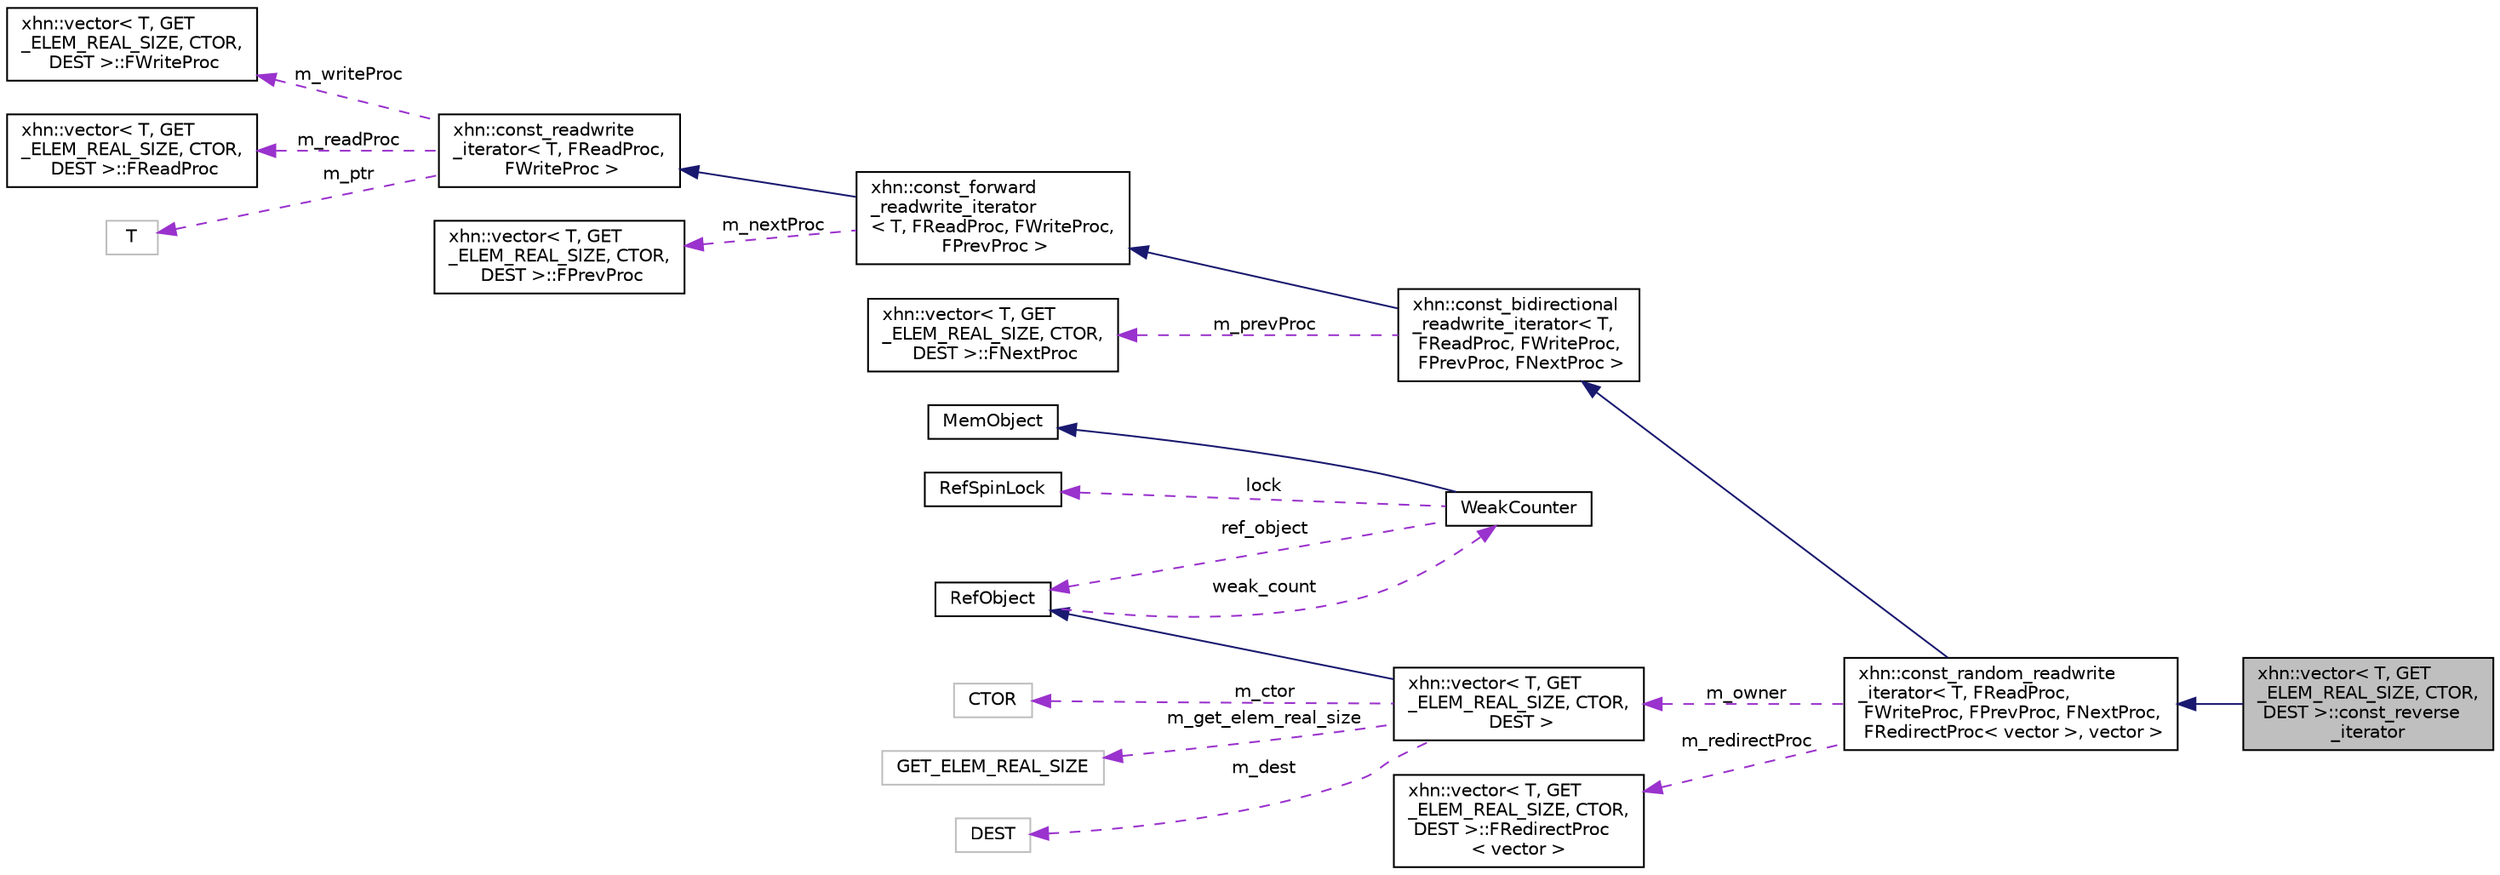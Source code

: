 digraph "xhn::vector&lt; T, GET_ELEM_REAL_SIZE, CTOR, DEST &gt;::const_reverse_iterator"
{
  edge [fontname="Helvetica",fontsize="10",labelfontname="Helvetica",labelfontsize="10"];
  node [fontname="Helvetica",fontsize="10",shape=record];
  rankdir="LR";
  Node1 [label="xhn::vector\< T, GET\l_ELEM_REAL_SIZE, CTOR,\l DEST \>::const_reverse\l_iterator",height=0.2,width=0.4,color="black", fillcolor="grey75", style="filled", fontcolor="black"];
  Node2 -> Node1 [dir="back",color="midnightblue",fontsize="10",style="solid",fontname="Helvetica"];
  Node2 [label="xhn::const_random_readwrite\l_iterator\< T, FReadProc,\l FWriteProc, FPrevProc, FNextProc,\l FRedirectProc\< vector \>, vector \>",height=0.2,width=0.4,color="black", fillcolor="white", style="filled",URL="$classxhn_1_1const__random__readwrite__iterator.html"];
  Node3 -> Node2 [dir="back",color="midnightblue",fontsize="10",style="solid",fontname="Helvetica"];
  Node3 [label="xhn::const_bidirectional\l_readwrite_iterator\< T,\l FReadProc, FWriteProc,\l FPrevProc, FNextProc \>",height=0.2,width=0.4,color="black", fillcolor="white", style="filled",URL="$classxhn_1_1const__bidirectional__readwrite__iterator.html"];
  Node4 -> Node3 [dir="back",color="midnightblue",fontsize="10",style="solid",fontname="Helvetica"];
  Node4 [label="xhn::const_forward\l_readwrite_iterator\l\< T, FReadProc, FWriteProc,\l FPrevProc \>",height=0.2,width=0.4,color="black", fillcolor="white", style="filled",URL="$classxhn_1_1const__forward__readwrite__iterator.html"];
  Node5 -> Node4 [dir="back",color="midnightblue",fontsize="10",style="solid",fontname="Helvetica"];
  Node5 [label="xhn::const_readwrite\l_iterator\< T, FReadProc,\l FWriteProc \>",height=0.2,width=0.4,color="black", fillcolor="white", style="filled",URL="$classxhn_1_1const__readwrite__iterator.html"];
  Node6 -> Node5 [dir="back",color="darkorchid3",fontsize="10",style="dashed",label=" m_writeProc" ,fontname="Helvetica"];
  Node6 [label="xhn::vector\< T, GET\l_ELEM_REAL_SIZE, CTOR,\l DEST \>::FWriteProc",height=0.2,width=0.4,color="black", fillcolor="white", style="filled",URL="$structxhn_1_1vector_1_1_f_write_proc.html"];
  Node7 -> Node5 [dir="back",color="darkorchid3",fontsize="10",style="dashed",label=" m_readProc" ,fontname="Helvetica"];
  Node7 [label="xhn::vector\< T, GET\l_ELEM_REAL_SIZE, CTOR,\l DEST \>::FReadProc",height=0.2,width=0.4,color="black", fillcolor="white", style="filled",URL="$structxhn_1_1vector_1_1_f_read_proc.html"];
  Node8 -> Node5 [dir="back",color="darkorchid3",fontsize="10",style="dashed",label=" m_ptr" ,fontname="Helvetica"];
  Node8 [label="T",height=0.2,width=0.4,color="grey75", fillcolor="white", style="filled"];
  Node9 -> Node4 [dir="back",color="darkorchid3",fontsize="10",style="dashed",label=" m_nextProc" ,fontname="Helvetica"];
  Node9 [label="xhn::vector\< T, GET\l_ELEM_REAL_SIZE, CTOR,\l DEST \>::FPrevProc",height=0.2,width=0.4,color="black", fillcolor="white", style="filled",URL="$structxhn_1_1vector_1_1_f_prev_proc.html"];
  Node10 -> Node3 [dir="back",color="darkorchid3",fontsize="10",style="dashed",label=" m_prevProc" ,fontname="Helvetica"];
  Node10 [label="xhn::vector\< T, GET\l_ELEM_REAL_SIZE, CTOR,\l DEST \>::FNextProc",height=0.2,width=0.4,color="black", fillcolor="white", style="filled",URL="$structxhn_1_1vector_1_1_f_next_proc.html"];
  Node11 -> Node2 [dir="back",color="darkorchid3",fontsize="10",style="dashed",label=" m_owner" ,fontname="Helvetica"];
  Node11 [label="xhn::vector\< T, GET\l_ELEM_REAL_SIZE, CTOR,\l DEST \>",height=0.2,width=0.4,color="black", fillcolor="white", style="filled",URL="$classxhn_1_1vector.html"];
  Node12 -> Node11 [dir="back",color="midnightblue",fontsize="10",style="solid",fontname="Helvetica"];
  Node12 [label="RefObject",height=0.2,width=0.4,color="black", fillcolor="white", style="filled",URL="$class_ref_object.html"];
  Node13 -> Node12 [dir="back",color="darkorchid3",fontsize="10",style="dashed",label=" weak_count" ,fontname="Helvetica"];
  Node13 [label="WeakCounter",height=0.2,width=0.4,color="black", fillcolor="white", style="filled",URL="$class_weak_counter.html",tooltip="WeakCounter. "];
  Node14 -> Node13 [dir="back",color="midnightblue",fontsize="10",style="solid",fontname="Helvetica"];
  Node14 [label="MemObject",height=0.2,width=0.4,color="black", fillcolor="white", style="filled",URL="$class_mem_object.html"];
  Node15 -> Node13 [dir="back",color="darkorchid3",fontsize="10",style="dashed",label=" lock" ,fontname="Helvetica"];
  Node15 [label="RefSpinLock",height=0.2,width=0.4,color="black", fillcolor="white", style="filled",URL="$class_ref_spin_lock.html"];
  Node12 -> Node13 [dir="back",color="darkorchid3",fontsize="10",style="dashed",label=" ref_object" ,fontname="Helvetica"];
  Node16 -> Node11 [dir="back",color="darkorchid3",fontsize="10",style="dashed",label=" m_dest" ,fontname="Helvetica"];
  Node16 [label="DEST",height=0.2,width=0.4,color="grey75", fillcolor="white", style="filled"];
  Node17 -> Node11 [dir="back",color="darkorchid3",fontsize="10",style="dashed",label=" m_ctor" ,fontname="Helvetica"];
  Node17 [label="CTOR",height=0.2,width=0.4,color="grey75", fillcolor="white", style="filled"];
  Node18 -> Node11 [dir="back",color="darkorchid3",fontsize="10",style="dashed",label=" m_get_elem_real_size" ,fontname="Helvetica"];
  Node18 [label="GET_ELEM_REAL_SIZE",height=0.2,width=0.4,color="grey75", fillcolor="white", style="filled"];
  Node19 -> Node2 [dir="back",color="darkorchid3",fontsize="10",style="dashed",label=" m_redirectProc" ,fontname="Helvetica"];
  Node19 [label="xhn::vector\< T, GET\l_ELEM_REAL_SIZE, CTOR,\l DEST \>::FRedirectProc\l\< vector \>",height=0.2,width=0.4,color="black", fillcolor="white", style="filled",URL="$structxhn_1_1vector_1_1_f_redirect_proc.html"];
}
